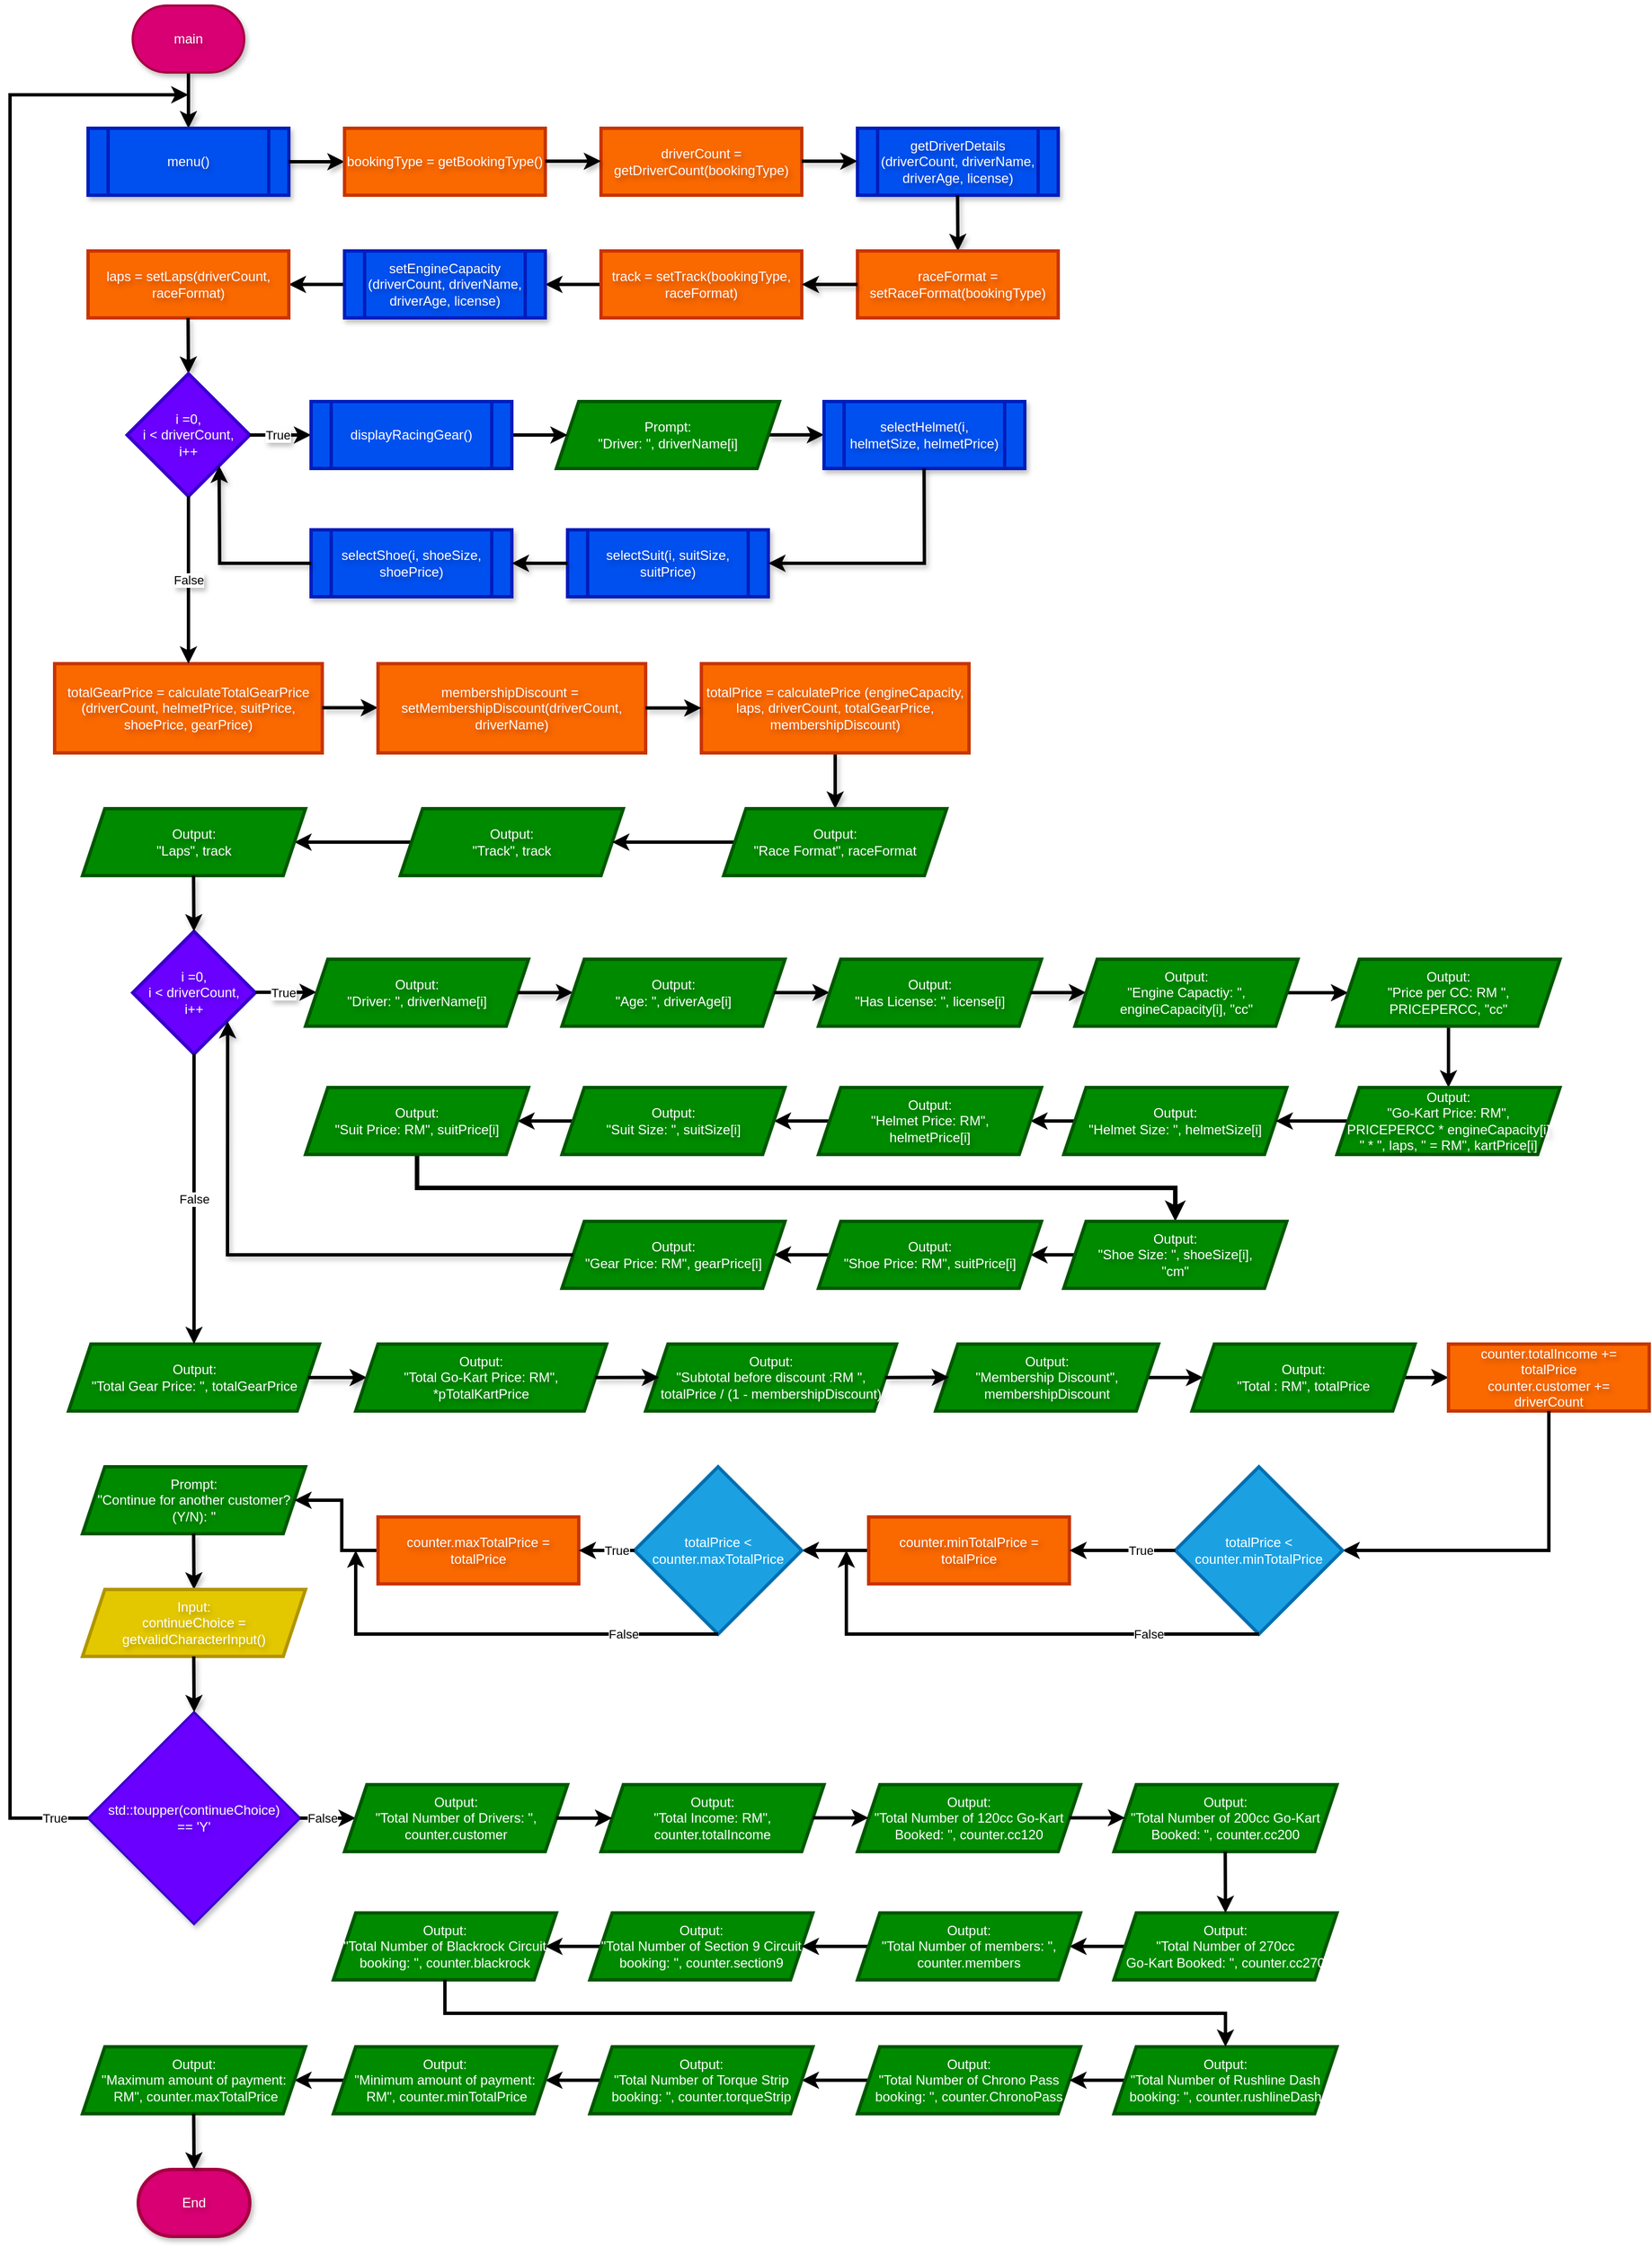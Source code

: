 <mxfile>
    <diagram id="DSDsXnFP1v6kwenmJiHx" name="Page-1">
        <mxGraphModel dx="678" dy="435" grid="1" gridSize="10" guides="1" tooltips="1" connect="1" arrows="1" fold="1" page="1" pageScale="1" pageWidth="827" pageHeight="1169" background="none" math="0" shadow="0">
            <root>
                <mxCell id="0"/>
                <mxCell id="1" parent="0"/>
                <mxCell id="25" value="" style="edgeStyle=none;html=1;strokeWidth=3;shadow=1;textShadow=1;spacing=2;" parent="1" source="2" target="24" edge="1">
                    <mxGeometry relative="1" as="geometry"/>
                </mxCell>
                <mxCell id="2" value="main" style="strokeWidth=2;html=1;shape=mxgraph.flowchart.terminator;whiteSpace=wrap;fillColor=#d80073;strokeColor=#A50040;shadow=1;fontColor=#ffffff;textShadow=1;spacing=2;" parent="1" vertex="1">
                    <mxGeometry x="270" y="40" width="100" height="60" as="geometry"/>
                </mxCell>
                <mxCell id="24" value="menu()" style="shape=process;whiteSpace=wrap;html=1;backgroundOutline=1;strokeWidth=3;shadow=1;fillColor=#0050ef;strokeColor=#001DBC;fontColor=#ffffff;textShadow=1;spacing=2;" parent="1" vertex="1">
                    <mxGeometry x="230" y="150" width="180" height="60" as="geometry"/>
                </mxCell>
                <mxCell id="109" value="std::toupper(continueChoice)&lt;br&gt;== &#39;Y&#39;" style="rhombus;whiteSpace=wrap;html=1;fillColor=#6a00ff;strokeColor=#3700CC;strokeWidth=2;shadow=1;fontColor=#ffffff;textShadow=1;spacing=2;" parent="1" vertex="1">
                    <mxGeometry x="230" y="1570" width="190" height="190" as="geometry"/>
                </mxCell>
                <mxCell id="118" value="" style="edgeStyle=none;html=1;strokeWidth=3;shadow=1;textShadow=1;spacing=2;exitX=1;exitY=0.5;exitDx=0;exitDy=0;" parent="1" source="24" edge="1">
                    <mxGeometry relative="1" as="geometry">
                        <mxPoint x="319.66" y="210" as="sourcePoint"/>
                        <mxPoint x="460" y="180" as="targetPoint"/>
                    </mxGeometry>
                </mxCell>
                <mxCell id="119" value="bookingType = getBookingType()" style="whiteSpace=wrap;html=1;fillColor=#fa6800;fontColor=#FFFFFF;strokeColor=#C73500;strokeWidth=3;textShadow=1;spacing=2;" parent="1" vertex="1">
                    <mxGeometry x="460" y="150" width="180" height="60" as="geometry"/>
                </mxCell>
                <mxCell id="121" value="driverCount =&lt;br&gt;getDriverCount(bookingType)" style="whiteSpace=wrap;html=1;fillColor=#fa6800;fontColor=#FFFFFF;strokeColor=#C73500;strokeWidth=3;textShadow=1;spacing=2;" parent="1" vertex="1">
                    <mxGeometry x="690" y="150" width="180" height="60" as="geometry"/>
                </mxCell>
                <mxCell id="124" value="getDriverDetails (driverCount, driverName, driverAge, license)" style="shape=process;whiteSpace=wrap;html=1;backgroundOutline=1;strokeWidth=3;shadow=1;fillColor=#0050ef;strokeColor=#001DBC;fontColor=#ffffff;textShadow=1;spacing=2;" parent="1" vertex="1">
                    <mxGeometry x="920" y="150" width="180" height="60" as="geometry"/>
                </mxCell>
                <mxCell id="125" value="" style="edgeStyle=none;html=1;strokeWidth=3;shadow=1;entryX=0.5;entryY=0;entryDx=0;entryDy=0;textShadow=1;spacing=2;" parent="1" edge="1">
                    <mxGeometry relative="1" as="geometry">
                        <mxPoint x="1009.71" y="210" as="sourcePoint"/>
                        <mxPoint x="1010.05" y="260" as="targetPoint"/>
                    </mxGeometry>
                </mxCell>
                <mxCell id="126" value="raceFormat =&lt;br&gt;setRaceFormat(bookingType)" style="whiteSpace=wrap;html=1;fillColor=#fa6800;fontColor=#FFFFFF;strokeColor=#C73500;strokeWidth=3;textShadow=1;spacing=2;" parent="1" vertex="1">
                    <mxGeometry x="920" y="260" width="180" height="60" as="geometry"/>
                </mxCell>
                <mxCell id="228" value="" style="edgeStyle=none;html=1;strokeWidth=3;" parent="1" source="129" target="132" edge="1">
                    <mxGeometry relative="1" as="geometry"/>
                </mxCell>
                <mxCell id="129" value="track = setTrack(bookingType, raceFormat)" style="whiteSpace=wrap;html=1;fillColor=#fa6800;fontColor=#FFFFFF;strokeColor=#C73500;strokeWidth=3;textShadow=1;spacing=2;" parent="1" vertex="1">
                    <mxGeometry x="690" y="260" width="180" height="60" as="geometry"/>
                </mxCell>
                <mxCell id="229" value="" style="edgeStyle=none;html=1;strokeWidth=3;" parent="1" source="132" target="134" edge="1">
                    <mxGeometry relative="1" as="geometry"/>
                </mxCell>
                <mxCell id="132" value="setEngineCapacity&lt;br&gt;(driverCount, driverName, driverAge, license)" style="shape=process;whiteSpace=wrap;html=1;backgroundOutline=1;strokeWidth=3;shadow=1;fillColor=#0050ef;strokeColor=#001DBC;fontColor=#ffffff;textShadow=1;spacing=2;" parent="1" vertex="1">
                    <mxGeometry x="460" y="260" width="180" height="60" as="geometry"/>
                </mxCell>
                <mxCell id="134" value="laps = setLaps(driverCount, raceFormat)" style="whiteSpace=wrap;html=1;fillColor=#fa6800;fontColor=#FFFFFF;strokeColor=#C73500;strokeWidth=3;textShadow=1;spacing=2;" parent="1" vertex="1">
                    <mxGeometry x="230" y="260" width="180" height="60" as="geometry"/>
                </mxCell>
                <mxCell id="135" value="" style="edgeStyle=none;html=1;strokeWidth=3;shadow=1;entryX=0.5;entryY=0;entryDx=0;entryDy=0;textShadow=1;spacing=2;" parent="1" edge="1">
                    <mxGeometry relative="1" as="geometry">
                        <mxPoint x="319.66" y="320" as="sourcePoint"/>
                        <mxPoint x="320" y="370" as="targetPoint"/>
                    </mxGeometry>
                </mxCell>
                <mxCell id="136" value="i =0,&lt;br&gt;i &amp;lt; driverCount,&lt;br&gt;i++" style="rhombus;whiteSpace=wrap;html=1;fillColor=#6a00ff;fontColor=#ffffff;strokeColor=#3700CC;textShadow=1;spacing=2;strokeWidth=3;" parent="1" vertex="1">
                    <mxGeometry x="265" y="370" width="110" height="110" as="geometry"/>
                </mxCell>
                <mxCell id="143" value="selectSuit(i, suitSize, suitPrice)" style="shape=process;whiteSpace=wrap;html=1;backgroundOutline=1;strokeWidth=3;shadow=1;fillColor=#0050ef;strokeColor=#001DBC;fontColor=#ffffff;textShadow=1;spacing=2;" parent="1" vertex="1">
                    <mxGeometry x="660" y="510" width="180" height="60" as="geometry"/>
                </mxCell>
                <mxCell id="145" value="selectShoe(i, shoeSize, shoePrice)" style="shape=process;whiteSpace=wrap;html=1;backgroundOutline=1;strokeWidth=3;shadow=1;fillColor=#0050ef;strokeColor=#001DBC;fontColor=#ffffff;textShadow=1;spacing=2;" parent="1" vertex="1">
                    <mxGeometry x="430" y="510" width="180" height="60" as="geometry"/>
                </mxCell>
                <mxCell id="146" value="" style="edgeStyle=none;html=1;strokeWidth=3;shadow=1;entryX=1;entryY=1;entryDx=0;entryDy=0;exitX=0;exitY=0.5;exitDx=0;exitDy=0;rounded=0;curved=0;textShadow=1;spacing=2;" parent="1" source="145" target="136" edge="1">
                    <mxGeometry relative="1" as="geometry">
                        <mxPoint x="428" y="770" as="sourcePoint"/>
                        <mxPoint x="346.5" y="452.5" as="targetPoint"/>
                        <Array as="points">
                            <mxPoint x="348" y="540"/>
                        </Array>
                    </mxGeometry>
                </mxCell>
                <mxCell id="149" value="totalGearPrice = calculateTotalGearPrice (driverCount, helmetPrice, suitPrice, shoePrice, gearPrice)" style="whiteSpace=wrap;html=1;fillColor=#fa6800;fontColor=#FFFFFF;strokeColor=#C73500;strokeWidth=3;textShadow=1;spacing=2;" parent="1" vertex="1">
                    <mxGeometry x="200" y="630" width="240" height="80" as="geometry"/>
                </mxCell>
                <mxCell id="150" value="" style="endArrow=classic;html=1;exitX=0.5;exitY=1;exitDx=0;exitDy=0;entryX=0.5;entryY=0;entryDx=0;entryDy=0;strokeWidth=3;textShadow=1;spacing=2;" parent="1" source="136" target="149" edge="1">
                    <mxGeometry relative="1" as="geometry">
                        <mxPoint x="300" y="630" as="sourcePoint"/>
                        <mxPoint x="400" y="630" as="targetPoint"/>
                    </mxGeometry>
                </mxCell>
                <mxCell id="151" value="False" style="edgeLabel;resizable=0;html=1;;align=center;verticalAlign=middle;textShadow=1;spacing=2;" parent="150" connectable="0" vertex="1">
                    <mxGeometry relative="1" as="geometry"/>
                </mxCell>
                <mxCell id="152" value="" style="endArrow=classic;html=1;exitX=1;exitY=0.5;exitDx=0;exitDy=0;entryX=0;entryY=0.5;entryDx=0;entryDy=0;strokeWidth=3;textShadow=1;spacing=2;" parent="1" source="136" edge="1">
                    <mxGeometry relative="1" as="geometry">
                        <mxPoint x="390" y="460" as="sourcePoint"/>
                        <mxPoint x="430" y="425" as="targetPoint"/>
                    </mxGeometry>
                </mxCell>
                <mxCell id="153" value="True" style="edgeLabel;resizable=0;html=1;;align=center;verticalAlign=middle;textShadow=1;spacing=2;" parent="152" connectable="0" vertex="1">
                    <mxGeometry relative="1" as="geometry">
                        <mxPoint x="-3" as="offset"/>
                    </mxGeometry>
                </mxCell>
                <mxCell id="155" value="" style="edgeStyle=none;html=1;strokeWidth=3;shadow=1;textShadow=1;spacing=2;" parent="1" edge="1">
                    <mxGeometry relative="1" as="geometry">
                        <mxPoint x="440" y="669.47" as="sourcePoint"/>
                        <mxPoint x="490" y="669.47" as="targetPoint"/>
                    </mxGeometry>
                </mxCell>
                <mxCell id="156" value="membershipDiscount =&amp;nbsp;&lt;br&gt;setMembershipDiscount(driverCount, driverName)" style="whiteSpace=wrap;html=1;fillColor=#fa6800;fontColor=#FFFFFF;strokeColor=#C73500;strokeWidth=3;textShadow=1;spacing=2;" parent="1" vertex="1">
                    <mxGeometry x="490" y="630" width="240" height="80" as="geometry"/>
                </mxCell>
                <mxCell id="157" value="" style="edgeStyle=none;html=1;strokeWidth=3;shadow=1;entryX=0.5;entryY=0;entryDx=0;entryDy=0;textShadow=1;spacing=2;exitX=0.5;exitY=1;exitDx=0;exitDy=0;rounded=0;curved=0;" parent="1" source="306" target="304" edge="1">
                    <mxGeometry relative="1" as="geometry">
                        <mxPoint x="760" y="650" as="sourcePoint"/>
                        <mxPoint x="760.34" y="700" as="targetPoint"/>
                        <Array as="points"/>
                    </mxGeometry>
                </mxCell>
                <mxCell id="230" value="" style="edgeStyle=none;html=1;strokeWidth=3;" parent="1" target="161" edge="1">
                    <mxGeometry relative="1" as="geometry">
                        <mxPoint x="520" y="790" as="sourcePoint"/>
                    </mxGeometry>
                </mxCell>
                <mxCell id="161" value="Output:&lt;br&gt;&quot;Laps&quot;, track" style="shape=parallelogram;perimeter=parallelogramPerimeter;whiteSpace=wrap;html=1;fixedSize=1;fillColor=#008a00;fontColor=#ffffff;strokeColor=#005700;textShadow=1;spacing=2;strokeWidth=3;" parent="1" vertex="1">
                    <mxGeometry x="225" y="760" width="200" height="60" as="geometry"/>
                </mxCell>
                <mxCell id="162" value="i =0,&lt;br&gt;i &amp;lt; driverCount,&lt;br&gt;i++" style="rhombus;whiteSpace=wrap;html=1;fillColor=#6a00ff;fontColor=#ffffff;strokeColor=#3700CC;textShadow=1;spacing=2;strokeWidth=3;" parent="1" vertex="1">
                    <mxGeometry x="270" y="870" width="110" height="110" as="geometry"/>
                </mxCell>
                <mxCell id="163" value="" style="edgeStyle=none;html=1;strokeWidth=3;shadow=1;entryX=0.5;entryY=0;entryDx=0;entryDy=0;textShadow=1;spacing=2;" parent="1" edge="1">
                    <mxGeometry relative="1" as="geometry">
                        <mxPoint x="324.57" y="820" as="sourcePoint"/>
                        <mxPoint x="324.91" y="870" as="targetPoint"/>
                    </mxGeometry>
                </mxCell>
                <mxCell id="164" value="" style="endArrow=classic;html=1;exitX=1;exitY=0.5;exitDx=0;exitDy=0;entryX=0;entryY=0.5;entryDx=0;entryDy=0;strokeWidth=3;textShadow=1;spacing=2;" parent="1" edge="1">
                    <mxGeometry relative="1" as="geometry">
                        <mxPoint x="380" y="924.57" as="sourcePoint"/>
                        <mxPoint x="435" y="924.57" as="targetPoint"/>
                    </mxGeometry>
                </mxCell>
                <mxCell id="165" value="True" style="edgeLabel;resizable=0;html=1;;align=center;verticalAlign=middle;textShadow=1;spacing=2;" parent="164" connectable="0" vertex="1">
                    <mxGeometry relative="1" as="geometry">
                        <mxPoint x="-3" as="offset"/>
                    </mxGeometry>
                </mxCell>
                <mxCell id="166" value="Output:&lt;br&gt;&quot;Driver: &quot;, driverName[i]" style="shape=parallelogram;perimeter=parallelogramPerimeter;whiteSpace=wrap;html=1;fixedSize=1;fillColor=#008a00;fontColor=#ffffff;strokeColor=#005700;textShadow=1;spacing=2;strokeWidth=3;" parent="1" vertex="1">
                    <mxGeometry x="425" y="895" width="200" height="60" as="geometry"/>
                </mxCell>
                <mxCell id="192" value="" style="edgeStyle=none;html=1;textShadow=1;strokeWidth=3;spacing=2;" parent="1" source="171" target="184" edge="1">
                    <mxGeometry relative="1" as="geometry"/>
                </mxCell>
                <mxCell id="171" value="Output:&lt;br&gt;&quot;Helmet Size: &quot;, helmetSize[i]" style="shape=parallelogram;perimeter=parallelogramPerimeter;whiteSpace=wrap;html=1;fixedSize=1;fillColor=#008a00;fontColor=#ffffff;strokeColor=#005700;textShadow=1;spacing=2;strokeWidth=3;" parent="1" vertex="1">
                    <mxGeometry x="1105" y="1010" width="200" height="60" as="geometry"/>
                </mxCell>
                <mxCell id="172" value="" style="edgeStyle=none;html=1;strokeWidth=3;shadow=1;textShadow=1;spacing=2;" parent="1" edge="1">
                    <mxGeometry relative="1" as="geometry">
                        <mxPoint x="840" y="424.83" as="sourcePoint"/>
                        <mxPoint x="890" y="424.83" as="targetPoint"/>
                    </mxGeometry>
                </mxCell>
                <mxCell id="173" value="selectHelmet(i, helmetSize, helmetPrice)" style="shape=process;whiteSpace=wrap;html=1;backgroundOutline=1;strokeWidth=3;shadow=1;fillColor=#0050ef;strokeColor=#001DBC;fontColor=#ffffff;textShadow=1;spacing=2;" parent="1" vertex="1">
                    <mxGeometry x="890" y="395" width="180" height="60" as="geometry"/>
                </mxCell>
                <mxCell id="174" value="" style="edgeStyle=none;html=1;strokeWidth=3;shadow=1;entryX=1;entryY=0.5;entryDx=0;entryDy=0;textShadow=1;spacing=2;rounded=0;curved=0;" parent="1" target="143" edge="1">
                    <mxGeometry relative="1" as="geometry">
                        <mxPoint x="979.7" y="455" as="sourcePoint"/>
                        <mxPoint x="980" y="510" as="targetPoint"/>
                        <Array as="points">
                            <mxPoint x="980" y="540"/>
                        </Array>
                    </mxGeometry>
                </mxCell>
                <mxCell id="176" value="" style="edgeStyle=none;html=1;strokeWidth=3;shadow=1;entryX=1;entryY=0.5;entryDx=0;entryDy=0;exitX=0;exitY=0.5;exitDx=0;exitDy=0;textShadow=1;spacing=2;" parent="1" source="143" target="145" edge="1">
                    <mxGeometry relative="1" as="geometry">
                        <mxPoint x="620" y="434.83" as="sourcePoint"/>
                        <mxPoint x="670" y="434.83" as="targetPoint"/>
                    </mxGeometry>
                </mxCell>
                <mxCell id="178" value="" style="edgeStyle=none;html=1;strokeWidth=3;shadow=1;textShadow=1;spacing=2;" parent="1" edge="1">
                    <mxGeometry relative="1" as="geometry">
                        <mxPoint x="615" y="924.82" as="sourcePoint"/>
                        <mxPoint x="665" y="924.82" as="targetPoint"/>
                    </mxGeometry>
                </mxCell>
                <mxCell id="179" value="Output:&lt;br&gt;&quot;Age: &quot;, driverAge[i]" style="shape=parallelogram;perimeter=parallelogramPerimeter;whiteSpace=wrap;html=1;fixedSize=1;fillColor=#008a00;fontColor=#ffffff;strokeColor=#005700;textShadow=1;spacing=2;strokeWidth=3;" parent="1" vertex="1">
                    <mxGeometry x="655" y="895" width="200" height="60" as="geometry"/>
                </mxCell>
                <mxCell id="180" value="" style="edgeStyle=none;html=1;strokeWidth=3;shadow=1;textShadow=1;spacing=2;" parent="1" edge="1">
                    <mxGeometry relative="1" as="geometry">
                        <mxPoint x="845" y="924.82" as="sourcePoint"/>
                        <mxPoint x="895" y="924.82" as="targetPoint"/>
                    </mxGeometry>
                </mxCell>
                <mxCell id="181" value="&lt;span style=&quot;color: rgb(255, 255, 255);&quot;&gt;Output:&lt;/span&gt;&lt;br&gt;&lt;span style=&quot;color: rgb(255, 255, 255);&quot;&gt;&quot;Has License: &quot;, license[i]&lt;/span&gt;" style="shape=parallelogram;perimeter=parallelogramPerimeter;whiteSpace=wrap;html=1;fixedSize=1;fillColor=#008a00;fontColor=#ffffff;strokeColor=#005700;textShadow=1;spacing=2;strokeWidth=3;" parent="1" vertex="1">
                    <mxGeometry x="885" y="895" width="200" height="60" as="geometry"/>
                </mxCell>
                <mxCell id="182" value="" style="edgeStyle=none;html=1;strokeWidth=3;shadow=1;textShadow=1;spacing=2;" parent="1" edge="1">
                    <mxGeometry relative="1" as="geometry">
                        <mxPoint x="1075" y="924.82" as="sourcePoint"/>
                        <mxPoint x="1125" y="924.82" as="targetPoint"/>
                    </mxGeometry>
                </mxCell>
                <mxCell id="298" value="" style="edgeStyle=none;html=1;strokeWidth=3;" parent="1" source="183" target="296" edge="1">
                    <mxGeometry relative="1" as="geometry"/>
                </mxCell>
                <mxCell id="183" value="&lt;span style=&quot;color: rgb(255, 255, 255);&quot;&gt;Output:&lt;/span&gt;&lt;br&gt;&lt;span style=&quot;color: rgb(255, 255, 255);&quot;&gt;&quot;Engine Capactiy: &quot;, engineCapacity[i], &quot;cc&quot;&lt;/span&gt;" style="shape=parallelogram;perimeter=parallelogramPerimeter;whiteSpace=wrap;html=1;fixedSize=1;fillColor=#008a00;fontColor=#ffffff;strokeColor=#005700;textShadow=1;spacing=2;strokeWidth=3;" parent="1" vertex="1">
                    <mxGeometry x="1115" y="895" width="200" height="60" as="geometry"/>
                </mxCell>
                <mxCell id="193" value="" style="edgeStyle=none;html=1;textShadow=1;strokeWidth=3;spacing=2;" parent="1" source="184" target="185" edge="1">
                    <mxGeometry relative="1" as="geometry"/>
                </mxCell>
                <mxCell id="184" value="&lt;span style=&quot;color: rgb(255, 255, 255);&quot;&gt;Output:&lt;/span&gt;&lt;br&gt;&lt;span style=&quot;color: rgb(255, 255, 255);&quot;&gt;&quot;Helmet Price: RM&quot;,&lt;br&gt;helmetPrice[i]&lt;/span&gt;" style="shape=parallelogram;perimeter=parallelogramPerimeter;whiteSpace=wrap;html=1;fixedSize=1;fillColor=#008a00;fontColor=#ffffff;strokeColor=#005700;textShadow=1;spacing=2;strokeWidth=3;" parent="1" vertex="1">
                    <mxGeometry x="885" y="1010" width="200" height="60" as="geometry"/>
                </mxCell>
                <mxCell id="194" value="" style="edgeStyle=none;html=1;textShadow=1;strokeWidth=3;spacing=2;" parent="1" source="185" target="186" edge="1">
                    <mxGeometry relative="1" as="geometry"/>
                </mxCell>
                <mxCell id="185" value="&lt;span style=&quot;color: rgb(255, 255, 255);&quot;&gt;Output:&lt;/span&gt;&lt;br&gt;&lt;span style=&quot;color: rgb(255, 255, 255);&quot;&gt;&quot;Suit Size: &quot;, suitSize[i]&lt;/span&gt;" style="shape=parallelogram;perimeter=parallelogramPerimeter;whiteSpace=wrap;html=1;fixedSize=1;fillColor=#008a00;fontColor=#ffffff;strokeColor=#005700;textShadow=1;spacing=2;strokeWidth=3;" parent="1" vertex="1">
                    <mxGeometry x="655" y="1010" width="200" height="60" as="geometry"/>
                </mxCell>
                <mxCell id="196" value="" style="edgeStyle=none;html=1;entryX=0.5;entryY=0;entryDx=0;entryDy=0;strokeWidth=4;textShadow=1;rounded=0;curved=0;spacing=2;" parent="1" source="186" target="187" edge="1">
                    <mxGeometry relative="1" as="geometry">
                        <mxPoint x="525.0" y="1150" as="targetPoint"/>
                        <Array as="points">
                            <mxPoint x="525" y="1100"/>
                            <mxPoint x="1205" y="1100"/>
                        </Array>
                    </mxGeometry>
                </mxCell>
                <mxCell id="186" value="&lt;span style=&quot;color: rgb(255, 255, 255);&quot;&gt;Output:&lt;/span&gt;&lt;br&gt;&lt;span style=&quot;color: rgb(255, 255, 255);&quot;&gt;&quot;Suit Price: RM&quot;, suitPrice[i]&lt;/span&gt;" style="shape=parallelogram;perimeter=parallelogramPerimeter;whiteSpace=wrap;html=1;fixedSize=1;fillColor=#008a00;fontColor=#ffffff;strokeColor=#005700;textShadow=1;spacing=2;strokeWidth=3;" parent="1" vertex="1">
                    <mxGeometry x="425" y="1010" width="200" height="60" as="geometry"/>
                </mxCell>
                <mxCell id="197" value="" style="edgeStyle=none;html=1;textShadow=1;strokeWidth=3;spacing=2;" parent="1" source="187" target="188" edge="1">
                    <mxGeometry relative="1" as="geometry"/>
                </mxCell>
                <mxCell id="187" value="&lt;span style=&quot;color: rgb(255, 255, 255);&quot;&gt;Output:&lt;/span&gt;&lt;br&gt;&lt;span style=&quot;color: rgb(255, 255, 255);&quot;&gt;&quot;Shoe Size: &quot;, shoeSize[i],&lt;br&gt;&quot;cm&quot;&lt;/span&gt;" style="shape=parallelogram;perimeter=parallelogramPerimeter;whiteSpace=wrap;html=1;fixedSize=1;fillColor=#008a00;fontColor=#ffffff;strokeColor=#005700;textShadow=1;spacing=2;strokeWidth=3;" parent="1" vertex="1">
                    <mxGeometry x="1105" y="1130" width="200" height="60" as="geometry"/>
                </mxCell>
                <mxCell id="198" value="" style="edgeStyle=none;html=1;textShadow=1;strokeWidth=3;spacing=2;" parent="1" source="188" target="189" edge="1">
                    <mxGeometry relative="1" as="geometry"/>
                </mxCell>
                <mxCell id="188" value="&lt;span style=&quot;color: rgb(255, 255, 255);&quot;&gt;Output:&lt;/span&gt;&lt;br&gt;&lt;span style=&quot;color: rgb(255, 255, 255);&quot;&gt;&quot;Shoe Price: RM&quot;, suitPrice[i]&lt;/span&gt;" style="shape=parallelogram;perimeter=parallelogramPerimeter;whiteSpace=wrap;html=1;fixedSize=1;fillColor=#008a00;fontColor=#ffffff;strokeColor=#005700;textShadow=1;spacing=2;strokeWidth=3;" parent="1" vertex="1">
                    <mxGeometry x="885" y="1130" width="200" height="60" as="geometry"/>
                </mxCell>
                <mxCell id="189" value="&lt;span style=&quot;color: rgb(255, 255, 255);&quot;&gt;Output:&lt;/span&gt;&lt;br&gt;&lt;span style=&quot;color: rgb(255, 255, 255);&quot;&gt;&quot;Gear Price: RM&quot;, gearPrice[i]&lt;/span&gt;" style="shape=parallelogram;perimeter=parallelogramPerimeter;whiteSpace=wrap;html=1;fixedSize=1;fillColor=#008a00;fontColor=#ffffff;strokeColor=#005700;textShadow=1;spacing=2;strokeWidth=3;" parent="1" vertex="1">
                    <mxGeometry x="655" y="1130" width="200" height="60" as="geometry"/>
                </mxCell>
                <mxCell id="190" value="" style="edgeStyle=none;html=1;strokeWidth=3;shadow=1;exitX=0;exitY=0.5;exitDx=0;exitDy=0;textShadow=1;rounded=0;curved=0;entryX=0.774;entryY=0.732;entryDx=0;entryDy=0;entryPerimeter=0;spacing=2;" parent="1" source="189" target="162" edge="1">
                    <mxGeometry relative="1" as="geometry">
                        <mxPoint x="674" y="1157.5" as="sourcePoint"/>
                        <mxPoint x="355" y="990" as="targetPoint"/>
                        <Array as="points">
                            <mxPoint x="355" y="1160"/>
                        </Array>
                    </mxGeometry>
                </mxCell>
                <mxCell id="201" value="&lt;span style=&quot;color: rgb(255, 255, 255);&quot;&gt;Output:&lt;/span&gt;&lt;br&gt;&lt;span style=&quot;color: rgb(255, 255, 255);&quot;&gt;&quot;Total Gear Price: &quot;, totalGearPrice&lt;/span&gt;" style="shape=parallelogram;perimeter=parallelogramPerimeter;whiteSpace=wrap;html=1;fixedSize=1;fillColor=#008a00;fontColor=#ffffff;strokeColor=#005700;textShadow=1;spacing=2;strokeWidth=3;" parent="1" vertex="1">
                    <mxGeometry x="212.5" y="1240" width="225" height="60" as="geometry"/>
                </mxCell>
                <mxCell id="202" value="" style="endArrow=classic;html=1;exitX=0.5;exitY=1;exitDx=0;exitDy=0;entryX=0.5;entryY=0;entryDx=0;entryDy=0;strokeWidth=3;spacing=2;" parent="1" source="162" target="201" edge="1">
                    <mxGeometry relative="1" as="geometry">
                        <mxPoint x="375" y="1070" as="sourcePoint"/>
                        <mxPoint x="475" y="1070" as="targetPoint"/>
                    </mxGeometry>
                </mxCell>
                <mxCell id="203" value="False" style="edgeLabel;resizable=0;html=1;;align=center;verticalAlign=middle;spacing=2;" parent="202" connectable="0" vertex="1">
                    <mxGeometry relative="1" as="geometry"/>
                </mxCell>
                <mxCell id="204" value="" style="edgeStyle=none;html=1;strokeWidth=3;shadow=1;textShadow=1;spacing=2;exitX=1;exitY=0.5;exitDx=0;exitDy=0;" parent="1" source="201" edge="1">
                    <mxGeometry relative="1" as="geometry">
                        <mxPoint x="438" y="1270" as="sourcePoint"/>
                        <mxPoint x="480" y="1270" as="targetPoint"/>
                    </mxGeometry>
                </mxCell>
                <mxCell id="231" value="" style="edgeStyle=none;html=1;strokeWidth=3;" parent="1" source="205" target="207" edge="1">
                    <mxGeometry relative="1" as="geometry"/>
                </mxCell>
                <mxCell id="205" value="Output:&lt;br&gt;&quot;Membership Discount&quot;,&lt;br&gt;membershipDiscount" style="shape=parallelogram;perimeter=parallelogramPerimeter;whiteSpace=wrap;html=1;fixedSize=1;fillColor=#008a00;fontColor=#ffffff;strokeColor=#005700;textShadow=1;spacing=2;strokeWidth=3;" parent="1" vertex="1">
                    <mxGeometry x="990" y="1240" width="200" height="60" as="geometry"/>
                </mxCell>
                <mxCell id="274" value="" style="edgeStyle=none;html=1;strokeWidth=3;" parent="1" source="207" target="208" edge="1">
                    <mxGeometry relative="1" as="geometry"/>
                </mxCell>
                <mxCell id="207" value="Output:&lt;br&gt;&quot;Total : RM&quot;, totalPrice" style="shape=parallelogram;perimeter=parallelogramPerimeter;whiteSpace=wrap;html=1;fixedSize=1;fillColor=#008a00;fontColor=#ffffff;strokeColor=#005700;textShadow=1;spacing=2;strokeWidth=3;" parent="1" vertex="1">
                    <mxGeometry x="1220" y="1240" width="200" height="60" as="geometry"/>
                </mxCell>
                <mxCell id="208" value="counter.totalIncome +=&lt;br&gt;totalPrice&lt;br&gt;&lt;span style=&quot;color: rgb(255, 255, 255);&quot;&gt;counter.customer +=&lt;/span&gt;&lt;br&gt;&lt;span style=&quot;color: rgb(255, 255, 255);&quot;&gt;driverCount&lt;/span&gt;" style="whiteSpace=wrap;html=1;fillColor=#fa6800;fontColor=#FFFFFF;strokeColor=#C73500;strokeWidth=3;textShadow=1;spacing=2;" parent="1" vertex="1">
                    <mxGeometry x="1450" y="1240" width="180" height="60" as="geometry"/>
                </mxCell>
                <mxCell id="283" value="" style="edgeStyle=none;html=1;strokeWidth=3;exitX=0.5;exitY=1;exitDx=0;exitDy=0;entryX=1;entryY=0.5;entryDx=0;entryDy=0;rounded=0;curved=0;" parent="1" source="208" target="276" edge="1">
                    <mxGeometry relative="1" as="geometry">
                        <mxPoint x="1280" y="1300" as="sourcePoint"/>
                        <mxPoint x="1280" y="1350" as="targetPoint"/>
                        <Array as="points">
                            <mxPoint x="1540" y="1425"/>
                        </Array>
                    </mxGeometry>
                </mxCell>
                <mxCell id="215" value="Prompt:&lt;br&gt;&quot;Continue for another customer?&lt;br&gt;(Y/N): &quot;" style="shape=parallelogram;perimeter=parallelogramPerimeter;whiteSpace=wrap;html=1;fixedSize=1;fillColor=#008a00;fontColor=#ffffff;strokeColor=#005700;textShadow=1;spacing=2;strokeWidth=3;" parent="1" vertex="1">
                    <mxGeometry x="225" y="1350" width="200" height="60" as="geometry"/>
                </mxCell>
                <mxCell id="216" value="" style="edgeStyle=none;html=1;strokeWidth=3;shadow=1;entryX=0.5;entryY=0;entryDx=0;entryDy=0;textShadow=1;spacing=2;" parent="1" edge="1">
                    <mxGeometry relative="1" as="geometry">
                        <mxPoint x="324.63" y="1410" as="sourcePoint"/>
                        <mxPoint x="324.97" y="1460" as="targetPoint"/>
                    </mxGeometry>
                </mxCell>
                <mxCell id="217" value="Input:&lt;br&gt;continueChoice =&lt;br&gt;getvalidCharacterInput()" style="shape=parallelogram;perimeter=parallelogramPerimeter;whiteSpace=wrap;html=1;fixedSize=1;fillColor=#e3c800;fontColor=#FFFFFF;strokeColor=#B09500;textShadow=1;spacing=2;strokeWidth=3;" parent="1" vertex="1">
                    <mxGeometry x="225" y="1460" width="200" height="60" as="geometry"/>
                </mxCell>
                <mxCell id="218" value="" style="edgeStyle=none;html=1;strokeWidth=3;shadow=1;entryX=0.5;entryY=0;entryDx=0;entryDy=0;textShadow=1;spacing=2;" parent="1" edge="1">
                    <mxGeometry relative="1" as="geometry">
                        <mxPoint x="324.76" y="1520" as="sourcePoint"/>
                        <mxPoint x="325.1" y="1570" as="targetPoint"/>
                    </mxGeometry>
                </mxCell>
                <mxCell id="221" value="End" style="strokeWidth=3;html=1;shape=mxgraph.flowchart.terminator;whiteSpace=wrap;fillColor=#d80073;strokeColor=#A50040;shadow=1;fontColor=#ffffff;textShadow=1;spacing=2;" parent="1" vertex="1">
                    <mxGeometry x="275" y="1980" width="100" height="60" as="geometry"/>
                </mxCell>
                <mxCell id="223" value="Prompt:&lt;br&gt;&quot;Driver: &quot;, driverName[i]" style="shape=parallelogram;perimeter=parallelogramPerimeter;whiteSpace=wrap;html=1;fixedSize=1;fillColor=#008a00;fontColor=#ffffff;strokeColor=#005700;strokeWidth=3;" parent="1" vertex="1">
                    <mxGeometry x="650" y="395" width="200" height="60" as="geometry"/>
                </mxCell>
                <mxCell id="225" value="" style="edgeStyle=none;html=1;strokeWidth=3;shadow=1;textShadow=1;spacing=2;exitX=1;exitY=0.5;exitDx=0;exitDy=0;" parent="1" edge="1">
                    <mxGeometry relative="1" as="geometry">
                        <mxPoint x="640" y="179.55" as="sourcePoint"/>
                        <mxPoint x="690" y="179.55" as="targetPoint"/>
                    </mxGeometry>
                </mxCell>
                <mxCell id="226" value="" style="edgeStyle=none;html=1;strokeWidth=3;shadow=1;textShadow=1;spacing=2;exitX=1;exitY=0.5;exitDx=0;exitDy=0;" parent="1" edge="1">
                    <mxGeometry relative="1" as="geometry">
                        <mxPoint x="870" y="179.5" as="sourcePoint"/>
                        <mxPoint x="920" y="179.5" as="targetPoint"/>
                    </mxGeometry>
                </mxCell>
                <mxCell id="227" value="" style="edgeStyle=none;html=1;strokeWidth=3;shadow=1;textShadow=1;spacing=2;exitX=0;exitY=0.5;exitDx=0;exitDy=0;entryX=1;entryY=0.5;entryDx=0;entryDy=0;" parent="1" source="126" target="129" edge="1">
                    <mxGeometry relative="1" as="geometry">
                        <mxPoint x="880" y="189.5" as="sourcePoint"/>
                        <mxPoint x="930" y="189.5" as="targetPoint"/>
                    </mxGeometry>
                </mxCell>
                <mxCell id="236" value="True" style="edgeStyle=none;orthogonalLoop=1;jettySize=auto;html=1;strokeWidth=3;exitX=0;exitY=0.5;exitDx=0;exitDy=0;rounded=0;curved=0;" parent="1" source="109" edge="1">
                    <mxGeometry x="-0.966" width="100" relative="1" as="geometry">
                        <mxPoint x="90" y="1750" as="sourcePoint"/>
                        <mxPoint x="320" y="120" as="targetPoint"/>
                        <Array as="points">
                            <mxPoint x="160" y="1665"/>
                            <mxPoint x="160" y="120"/>
                        </Array>
                        <mxPoint as="offset"/>
                    </mxGeometry>
                </mxCell>
                <mxCell id="238" value="False" style="edgeStyle=none;orthogonalLoop=1;jettySize=auto;html=1;strokeWidth=3;exitX=1;exitY=0.5;exitDx=0;exitDy=0;" parent="1" source="109" edge="1">
                    <mxGeometry x="-0.2" width="100" relative="1" as="geometry">
                        <mxPoint x="337.5" y="1770" as="sourcePoint"/>
                        <mxPoint x="470" y="1665" as="targetPoint"/>
                        <Array as="points"/>
                        <mxPoint as="offset"/>
                    </mxGeometry>
                </mxCell>
                <mxCell id="239" value="Output:&lt;br&gt;&quot;Total Number of Drivers: &quot;,&lt;br&gt;counter.customer" style="shape=parallelogram;perimeter=parallelogramPerimeter;whiteSpace=wrap;html=1;fixedSize=1;fillColor=#008a00;fontColor=#ffffff;strokeColor=#005700;strokeWidth=3;" parent="1" vertex="1">
                    <mxGeometry x="460" y="1635" width="200" height="60" as="geometry"/>
                </mxCell>
                <mxCell id="241" value="Output:&lt;br&gt;&quot;Total Number of 120cc Go-Kart Booked: &quot;, counter.cc120" style="shape=parallelogram;perimeter=parallelogramPerimeter;whiteSpace=wrap;html=1;fixedSize=1;fillColor=#008a00;fontColor=#ffffff;strokeColor=#005700;strokeWidth=3;" parent="1" vertex="1">
                    <mxGeometry x="920" y="1635" width="200" height="60" as="geometry"/>
                </mxCell>
                <mxCell id="242" value="Output:&lt;br&gt;&quot;Total Number of 200cc Go-Kart Booked: &quot;, counter.cc200" style="shape=parallelogram;perimeter=parallelogramPerimeter;whiteSpace=wrap;html=1;fixedSize=1;fillColor=#008a00;fontColor=#ffffff;strokeColor=#005700;strokeWidth=3;" parent="1" vertex="1">
                    <mxGeometry x="1150" y="1635" width="200" height="60" as="geometry"/>
                </mxCell>
                <mxCell id="264" value="" style="edgeStyle=none;html=1;strokeWidth=3;" parent="1" source="245" target="246" edge="1">
                    <mxGeometry relative="1" as="geometry"/>
                </mxCell>
                <mxCell id="245" value="Output:&lt;br&gt;&quot;Total Number of Section 9 Circuit booking: &quot;, counter.section9" style="shape=parallelogram;perimeter=parallelogramPerimeter;whiteSpace=wrap;html=1;fixedSize=1;strokeWidth=3;fillColor=#008a00;fontColor=#ffffff;strokeColor=#005700;" parent="1" vertex="1">
                    <mxGeometry x="680" y="1750" width="200" height="60" as="geometry"/>
                </mxCell>
                <mxCell id="246" value="Output:&lt;br&gt;&quot;Total Number of Blackrock Circuit booking: &quot;, counter.blackrock" style="shape=parallelogram;perimeter=parallelogramPerimeter;whiteSpace=wrap;html=1;fixedSize=1;strokeWidth=3;fillColor=#008a00;fontColor=#ffffff;strokeColor=#005700;" parent="1" vertex="1">
                    <mxGeometry x="450" y="1750" width="200" height="60" as="geometry"/>
                </mxCell>
                <mxCell id="268" value="" style="edgeStyle=none;html=1;strokeWidth=3;" parent="1" source="249" target="250" edge="1">
                    <mxGeometry relative="1" as="geometry"/>
                </mxCell>
                <mxCell id="249" value="Output:&lt;br&gt;&quot;Total Number of Chrono Pass booking: &quot;, counter.ChronoPass" style="shape=parallelogram;perimeter=parallelogramPerimeter;whiteSpace=wrap;html=1;fixedSize=1;fillColor=#008a00;fontColor=#ffffff;strokeColor=#005700;strokeWidth=3;" parent="1" vertex="1">
                    <mxGeometry x="920" y="1870" width="200" height="60" as="geometry"/>
                </mxCell>
                <mxCell id="291" value="" style="edgeStyle=none;html=1;strokeWidth=3;" parent="1" source="250" target="289" edge="1">
                    <mxGeometry relative="1" as="geometry"/>
                </mxCell>
                <mxCell id="250" value="Output:&lt;br&gt;&quot;Total Number of Torque Strip booking: &quot;, counter.torqueStrip" style="shape=parallelogram;perimeter=parallelogramPerimeter;whiteSpace=wrap;html=1;fixedSize=1;strokeWidth=3;fillColor=#008a00;fontColor=#ffffff;strokeColor=#005700;" parent="1" vertex="1">
                    <mxGeometry x="680" y="1870" width="200" height="60" as="geometry"/>
                </mxCell>
                <mxCell id="267" value="" style="edgeStyle=none;html=1;strokeWidth=3;" parent="1" source="252" target="249" edge="1">
                    <mxGeometry relative="1" as="geometry"/>
                </mxCell>
                <mxCell id="252" value="&lt;span style=&quot;color: rgb(255, 255, 255);&quot;&gt;Output:&lt;/span&gt;&lt;br&gt;&lt;span style=&quot;color: rgb(255, 255, 255);&quot;&gt;&quot;Total Number of Rushline Dash booking: &quot;, counter.rushlineDash&lt;/span&gt;" style="shape=parallelogram;perimeter=parallelogramPerimeter;whiteSpace=wrap;html=1;fixedSize=1;fillColor=#008a00;fontColor=#ffffff;strokeColor=#005700;strokeWidth=3;" parent="1" vertex="1">
                    <mxGeometry x="1150" y="1870" width="200" height="60" as="geometry"/>
                </mxCell>
                <mxCell id="253" value="&lt;span style=&quot;color: rgb(255, 255, 255);&quot;&gt;Output:&lt;/span&gt;&lt;br&gt;&lt;span style=&quot;color: rgb(255, 255, 255);&quot;&gt;&quot;Total Income: RM&quot;,&lt;/span&gt;&lt;br&gt;&lt;span style=&quot;color: rgb(255, 255, 255);&quot;&gt;counter.totalIncome&lt;/span&gt;" style="shape=parallelogram;perimeter=parallelogramPerimeter;whiteSpace=wrap;html=1;fixedSize=1;fillColor=#008a00;fontColor=#ffffff;strokeColor=#005700;strokeWidth=3;" parent="1" vertex="1">
                    <mxGeometry x="690" y="1635" width="200" height="60" as="geometry"/>
                </mxCell>
                <mxCell id="262" value="" style="edgeStyle=none;html=1;strokeWidth=3;" parent="1" source="254" target="255" edge="1">
                    <mxGeometry relative="1" as="geometry"/>
                </mxCell>
                <mxCell id="254" value="&lt;span style=&quot;color: rgb(255, 255, 255);&quot;&gt;Output:&lt;/span&gt;&lt;br&gt;&lt;span style=&quot;color: rgb(255, 255, 255);&quot;&gt;&quot;Total Number of 270cc&lt;/span&gt;&lt;br&gt;&lt;span style=&quot;color: rgb(255, 255, 255);&quot;&gt;Go-Kart Booked: &quot;, counter.cc270&lt;/span&gt;" style="shape=parallelogram;perimeter=parallelogramPerimeter;whiteSpace=wrap;html=1;fixedSize=1;fillColor=#008a00;fontColor=#ffffff;strokeColor=#005700;strokeWidth=3;" parent="1" vertex="1">
                    <mxGeometry x="1150" y="1750" width="200" height="60" as="geometry"/>
                </mxCell>
                <mxCell id="263" value="" style="edgeStyle=none;html=1;strokeWidth=3;" parent="1" source="255" target="245" edge="1">
                    <mxGeometry relative="1" as="geometry"/>
                </mxCell>
                <mxCell id="255" value="&lt;span style=&quot;color: rgb(255, 255, 255);&quot;&gt;Output:&lt;/span&gt;&lt;br&gt;&lt;span style=&quot;color: rgb(255, 255, 255);&quot;&gt;&quot;Total Number of members: &quot;, counter.members&lt;/span&gt;" style="shape=parallelogram;perimeter=parallelogramPerimeter;whiteSpace=wrap;html=1;fixedSize=1;fillColor=#008a00;fontColor=#ffffff;strokeColor=#005700;strokeWidth=3;" parent="1" vertex="1">
                    <mxGeometry x="920" y="1750" width="200" height="60" as="geometry"/>
                </mxCell>
                <mxCell id="256" value="" style="edgeStyle=none;orthogonalLoop=1;jettySize=auto;html=1;strokeWidth=3;exitX=1;exitY=0.5;exitDx=0;exitDy=0;" parent="1" source="239" edge="1">
                    <mxGeometry width="100" relative="1" as="geometry">
                        <mxPoint x="600" y="1720" as="sourcePoint"/>
                        <mxPoint x="700" y="1665" as="targetPoint"/>
                        <Array as="points"/>
                    </mxGeometry>
                </mxCell>
                <mxCell id="257" value="" style="edgeStyle=none;orthogonalLoop=1;jettySize=auto;html=1;strokeWidth=3;exitX=1;exitY=0.5;exitDx=0;exitDy=0;" parent="1" edge="1">
                    <mxGeometry width="100" relative="1" as="geometry">
                        <mxPoint x="880" y="1664.71" as="sourcePoint"/>
                        <mxPoint x="930" y="1664.71" as="targetPoint"/>
                        <Array as="points"/>
                    </mxGeometry>
                </mxCell>
                <mxCell id="260" value="" style="edgeStyle=none;orthogonalLoop=1;jettySize=auto;html=1;strokeWidth=3;exitX=1;exitY=0.5;exitDx=0;exitDy=0;" parent="1" edge="1">
                    <mxGeometry width="100" relative="1" as="geometry">
                        <mxPoint x="1110" y="1664.69" as="sourcePoint"/>
                        <mxPoint x="1160" y="1664.69" as="targetPoint"/>
                        <Array as="points"/>
                    </mxGeometry>
                </mxCell>
                <mxCell id="261" value="" style="edgeStyle=none;orthogonalLoop=1;jettySize=auto;html=1;strokeWidth=3;exitX=0.5;exitY=1;exitDx=0;exitDy=0;entryX=0.5;entryY=0;entryDx=0;entryDy=0;" parent="1" target="254" edge="1">
                    <mxGeometry width="100" relative="1" as="geometry">
                        <mxPoint x="1249.77" y="1695" as="sourcePoint"/>
                        <mxPoint x="1249.77" y="1745" as="targetPoint"/>
                        <Array as="points"/>
                    </mxGeometry>
                </mxCell>
                <mxCell id="265" value="" style="edgeStyle=none;orthogonalLoop=1;jettySize=auto;html=1;exitX=0.5;exitY=1;exitDx=0;exitDy=0;entryX=0.5;entryY=0;entryDx=0;entryDy=0;rounded=0;curved=0;strokeWidth=3;" parent="1" source="246" target="252" edge="1">
                    <mxGeometry width="100" relative="1" as="geometry">
                        <mxPoint x="460" y="1900" as="sourcePoint"/>
                        <mxPoint x="560" y="1900" as="targetPoint"/>
                        <Array as="points">
                            <mxPoint x="550" y="1840"/>
                            <mxPoint x="1250" y="1840"/>
                        </Array>
                    </mxGeometry>
                </mxCell>
                <mxCell id="273" value="" style="edgeStyle=none;html=1;strokeWidth=3;" parent="1" source="271" target="223" edge="1">
                    <mxGeometry relative="1" as="geometry"/>
                </mxCell>
                <mxCell id="271" value="displayRacingGear()" style="shape=process;whiteSpace=wrap;html=1;backgroundOutline=1;fillColor=#0050ef;fontColor=#ffffff;strokeColor=#001DBC;strokeWidth=3;" parent="1" vertex="1">
                    <mxGeometry x="430" y="395" width="180" height="60" as="geometry"/>
                </mxCell>
                <mxCell id="276" value="totalPrice &amp;lt; counter.minTotalPrice" style="rhombus;whiteSpace=wrap;html=1;fillColor=#1ba1e2;fontColor=#ffffff;strokeColor=#006EAF;strokeWidth=3;" parent="1" vertex="1">
                    <mxGeometry x="1205" y="1350" width="150" height="150" as="geometry"/>
                </mxCell>
                <mxCell id="286" value="" style="edgeStyle=none;html=1;strokeWidth=3;" parent="1" source="278" target="280" edge="1">
                    <mxGeometry relative="1" as="geometry"/>
                </mxCell>
                <mxCell id="278" value="counter.minTotalPrice =&lt;br&gt;totalPrice" style="whiteSpace=wrap;html=1;fillColor=#fa6800;fontColor=#FFFFFF;strokeColor=#C73500;strokeWidth=3;textShadow=1;spacing=2;" parent="1" vertex="1">
                    <mxGeometry x="930" y="1395" width="180" height="60" as="geometry"/>
                </mxCell>
                <mxCell id="282" value="" style="edgeStyle=orthogonalEdgeStyle;html=1;entryX=1;entryY=0.5;entryDx=0;entryDy=0;exitX=0;exitY=0.5;exitDx=0;exitDy=0;rounded=0;curved=0;strokeWidth=3;" parent="1" source="279" target="215" edge="1">
                    <mxGeometry relative="1" as="geometry"/>
                </mxCell>
                <mxCell id="279" value="counter.maxTotalPrice =&lt;br&gt;totalPrice" style="whiteSpace=wrap;html=1;fillColor=#fa6800;fontColor=#FFFFFF;strokeColor=#C73500;strokeWidth=3;textShadow=1;spacing=2;" parent="1" vertex="1">
                    <mxGeometry x="490" y="1395" width="180" height="60" as="geometry"/>
                </mxCell>
                <mxCell id="280" value="totalPrice &amp;lt; counter.maxTotalPrice" style="rhombus;whiteSpace=wrap;html=1;fillColor=#1ba1e2;fontColor=#ffffff;strokeColor=#006EAF;strokeWidth=3;" parent="1" vertex="1">
                    <mxGeometry x="720" y="1350" width="150" height="150" as="geometry"/>
                </mxCell>
                <mxCell id="284" value="True" style="edgeStyle=none;orthogonalLoop=1;jettySize=auto;html=1;exitX=0;exitY=0.5;exitDx=0;exitDy=0;entryX=1;entryY=0.5;entryDx=0;entryDy=0;strokeWidth=3;" parent="1" source="276" target="278" edge="1">
                    <mxGeometry x="-0.333" width="100" relative="1" as="geometry">
                        <mxPoint x="1090" y="1490" as="sourcePoint"/>
                        <mxPoint x="1190" y="1490" as="targetPoint"/>
                        <Array as="points"/>
                        <mxPoint as="offset"/>
                    </mxGeometry>
                </mxCell>
                <mxCell id="285" value="False" style="edgeStyle=none;orthogonalLoop=1;jettySize=auto;html=1;strokeWidth=3;exitX=0.5;exitY=1;exitDx=0;exitDy=0;rounded=0;curved=0;" parent="1" source="276" edge="1">
                    <mxGeometry x="-0.556" width="100" relative="1" as="geometry">
                        <mxPoint x="1090" y="1530" as="sourcePoint"/>
                        <mxPoint x="910" y="1425" as="targetPoint"/>
                        <Array as="points">
                            <mxPoint x="910" y="1500"/>
                        </Array>
                        <mxPoint as="offset"/>
                    </mxGeometry>
                </mxCell>
                <mxCell id="287" value="False" style="edgeStyle=none;orthogonalLoop=1;jettySize=auto;html=1;strokeWidth=3;rounded=0;curved=0;exitX=0.5;exitY=1;exitDx=0;exitDy=0;" parent="1" source="280" edge="1">
                    <mxGeometry x="-0.575" width="100" relative="1" as="geometry">
                        <mxPoint x="780" y="1510" as="sourcePoint"/>
                        <mxPoint x="470" y="1425" as="targetPoint"/>
                        <Array as="points">
                            <mxPoint x="470" y="1500"/>
                        </Array>
                        <mxPoint as="offset"/>
                    </mxGeometry>
                </mxCell>
                <mxCell id="288" value="True" style="edgeStyle=none;orthogonalLoop=1;jettySize=auto;html=1;exitX=0;exitY=0.5;exitDx=0;exitDy=0;entryX=1;entryY=0.5;entryDx=0;entryDy=0;strokeWidth=3;" parent="1" source="280" target="279" edge="1">
                    <mxGeometry x="-0.333" width="100" relative="1" as="geometry">
                        <mxPoint x="725" y="1424.74" as="sourcePoint"/>
                        <mxPoint x="680" y="1424.74" as="targetPoint"/>
                        <Array as="points"/>
                        <mxPoint as="offset"/>
                    </mxGeometry>
                </mxCell>
                <mxCell id="292" value="" style="edgeStyle=none;html=1;strokeWidth=3;" parent="1" source="289" target="290" edge="1">
                    <mxGeometry relative="1" as="geometry"/>
                </mxCell>
                <mxCell id="289" value="Output:&lt;br&gt;&quot;Minimum amount of payment:&lt;br&gt;&amp;nbsp;RM&quot;, counter.minTotalPrice" style="shape=parallelogram;perimeter=parallelogramPerimeter;whiteSpace=wrap;html=1;fixedSize=1;strokeWidth=3;fillColor=#008a00;fontColor=#ffffff;strokeColor=#005700;" parent="1" vertex="1">
                    <mxGeometry x="450" y="1870" width="200" height="60" as="geometry"/>
                </mxCell>
                <mxCell id="290" value="Output:&lt;br&gt;&quot;Maximum amount of payment:&lt;br&gt;&amp;nbsp;RM&quot;, counter.maxTotalPrice" style="shape=parallelogram;perimeter=parallelogramPerimeter;whiteSpace=wrap;html=1;fixedSize=1;strokeWidth=3;fillColor=#008a00;fontColor=#ffffff;strokeColor=#005700;" parent="1" vertex="1">
                    <mxGeometry x="225" y="1870" width="200" height="60" as="geometry"/>
                </mxCell>
                <mxCell id="293" value="" style="edgeStyle=none;html=1;strokeWidth=3;shadow=1;entryX=0.5;entryY=0;entryDx=0;entryDy=0;textShadow=1;spacing=2;" parent="1" edge="1">
                    <mxGeometry relative="1" as="geometry">
                        <mxPoint x="324.71" y="1930" as="sourcePoint"/>
                        <mxPoint x="325.05" y="1980" as="targetPoint"/>
                    </mxGeometry>
                </mxCell>
                <mxCell id="294" value="&lt;span style=&quot;color: rgb(255, 255, 255);&quot;&gt;Output:&lt;/span&gt;&lt;br&gt;&lt;span style=&quot;color: rgb(255, 255, 255);&quot;&gt;&quot;Subtotal before discount :RM &quot;, totalPrice / (1 - membershipDiscount)&lt;/span&gt;" style="shape=parallelogram;perimeter=parallelogramPerimeter;whiteSpace=wrap;html=1;fixedSize=1;fillColor=#008a00;fontColor=#ffffff;strokeColor=#005700;textShadow=1;spacing=2;strokeWidth=3;" parent="1" vertex="1">
                    <mxGeometry x="730" y="1240" width="225" height="60" as="geometry"/>
                </mxCell>
                <mxCell id="295" value="" style="edgeStyle=none;html=1;strokeWidth=3;shadow=1;textShadow=1;spacing=2;exitX=1;exitY=0.5;exitDx=0;exitDy=0;" parent="1" source="294" edge="1">
                    <mxGeometry relative="1" as="geometry">
                        <mxPoint x="950" y="1269.71" as="sourcePoint"/>
                        <mxPoint x="1002" y="1269.71" as="targetPoint"/>
                    </mxGeometry>
                </mxCell>
                <mxCell id="299" value="" style="edgeStyle=none;html=1;strokeWidth=3;" parent="1" source="296" target="297" edge="1">
                    <mxGeometry relative="1" as="geometry"/>
                </mxCell>
                <mxCell id="296" value="Output:&lt;br&gt;&quot;Price per CC: RM &quot;,&lt;br&gt;PRICEPERCC, &quot;cc&quot;" style="shape=parallelogram;perimeter=parallelogramPerimeter;whiteSpace=wrap;html=1;fixedSize=1;fillColor=#008a00;fontColor=#ffffff;strokeColor=#005700;textShadow=1;spacing=2;strokeWidth=3;" parent="1" vertex="1">
                    <mxGeometry x="1350" y="895" width="200" height="60" as="geometry"/>
                </mxCell>
                <mxCell id="300" value="" style="edgeStyle=none;html=1;strokeWidth=3;" parent="1" source="297" target="171" edge="1">
                    <mxGeometry relative="1" as="geometry"/>
                </mxCell>
                <mxCell id="297" value="Output:&lt;br&gt;&quot;Go-Kart Price: RM&quot;,&lt;br&gt;PRICEPERCC * engineCapacity[i]&lt;br&gt;&quot; * &quot;, laps, &quot; = RM&quot;, kartPrice[i]" style="shape=parallelogram;perimeter=parallelogramPerimeter;whiteSpace=wrap;html=1;fixedSize=1;fillColor=#008a00;fontColor=#ffffff;strokeColor=#005700;textShadow=1;spacing=2;strokeWidth=3;" parent="1" vertex="1">
                    <mxGeometry x="1350" y="1010" width="200" height="60" as="geometry"/>
                </mxCell>
                <mxCell id="301" value="Output:&lt;br&gt;&quot;Total Go-Kart Price: RM&quot;,&lt;br&gt;*pTotalKartPrice" style="shape=parallelogram;perimeter=parallelogramPerimeter;whiteSpace=wrap;html=1;fixedSize=1;fillColor=#008a00;fontColor=#ffffff;strokeColor=#005700;textShadow=1;spacing=2;strokeWidth=3;" parent="1" vertex="1">
                    <mxGeometry x="470" y="1240" width="225" height="60" as="geometry"/>
                </mxCell>
                <mxCell id="302" value="" style="edgeStyle=none;html=1;strokeWidth=3;shadow=1;textShadow=1;spacing=2;exitX=1;exitY=0.5;exitDx=0;exitDy=0;" parent="1" source="301" edge="1">
                    <mxGeometry relative="1" as="geometry">
                        <mxPoint x="690" y="1269.84" as="sourcePoint"/>
                        <mxPoint x="742" y="1269.84" as="targetPoint"/>
                    </mxGeometry>
                </mxCell>
                <mxCell id="303" value="Output:&lt;br&gt;&quot;Track&quot;, track" style="shape=parallelogram;perimeter=parallelogramPerimeter;whiteSpace=wrap;html=1;fixedSize=1;fillColor=#008a00;fontColor=#ffffff;strokeColor=#005700;textShadow=1;spacing=2;strokeWidth=3;" parent="1" vertex="1">
                    <mxGeometry x="510" y="760" width="200" height="60" as="geometry"/>
                </mxCell>
                <mxCell id="305" value="" style="edgeStyle=none;html=1;strokeWidth=3;" parent="1" source="304" target="303" edge="1">
                    <mxGeometry relative="1" as="geometry"/>
                </mxCell>
                <mxCell id="304" value="Output:&lt;br&gt;&quot;Race Format&quot;, raceFormat" style="shape=parallelogram;perimeter=parallelogramPerimeter;whiteSpace=wrap;html=1;fixedSize=1;fillColor=#008a00;fontColor=#ffffff;strokeColor=#005700;textShadow=1;spacing=2;strokeWidth=3;" parent="1" vertex="1">
                    <mxGeometry x="800" y="760" width="200" height="60" as="geometry"/>
                </mxCell>
                <mxCell id="306" value="totalPrice = calculatePrice (engineCapacity, laps, driverCount, totalGearPrice, membershipDiscount)" style="whiteSpace=wrap;html=1;fillColor=#fa6800;fontColor=#FFFFFF;strokeColor=#C73500;strokeWidth=3;textShadow=1;spacing=2;" vertex="1" parent="1">
                    <mxGeometry x="780" y="630" width="240" height="80" as="geometry"/>
                </mxCell>
                <mxCell id="307" value="" style="edgeStyle=none;html=1;strokeWidth=3;shadow=1;textShadow=1;spacing=2;" edge="1" parent="1">
                    <mxGeometry relative="1" as="geometry">
                        <mxPoint x="730" y="669.71" as="sourcePoint"/>
                        <mxPoint x="780" y="669.71" as="targetPoint"/>
                    </mxGeometry>
                </mxCell>
            </root>
        </mxGraphModel>
    </diagram>
</mxfile>